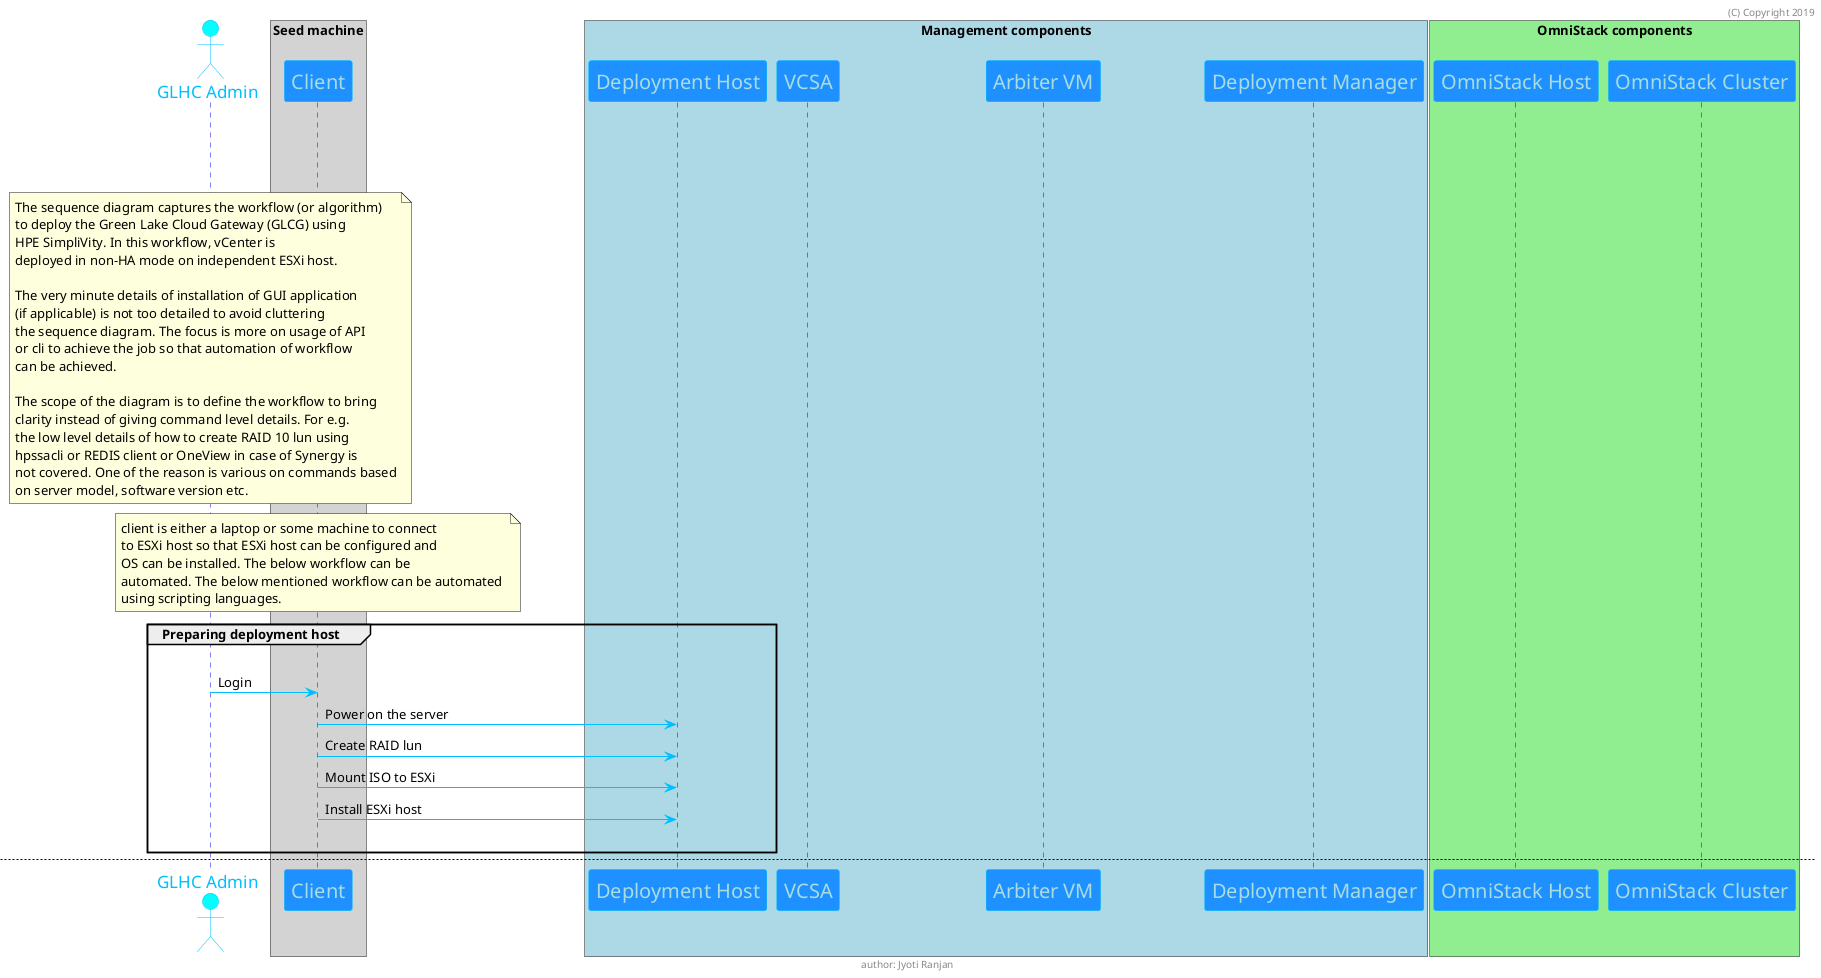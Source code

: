 @startuml


skinparam sequence {
    TitleFontSize 36
    TitleFontName Tahoma
    TitleFontColor DarkBlue


	ArrowColor DeepSkyBlue
	ActorBorderColor DeepSkyBlue
	LifeLineBorderColor blue
	LifeLineBackgroundColor #A9DCDF

	ParticipantBorderColor DeepSkyBlue
	ParticipantBackgroundColor DodgerBlue
	ParticipantFontName Impact
	ParticipantFontSize 20
	ParticipantFontColor #A9DCDF

	ActorBackgroundColor aqua
	ActorFontColor DeepSkyBlue
	ActorFontSize 17
	ActorFontName Aapex
}


header (C) Copyright 2019
footer author: Jyoti Ranjan

    |||
    |||
    |||

actor "GLHC Admin"
note over "GLHC Admin"
    The sequence diagram captures the workflow (or algorithm) 
    to deploy the Green Lake Cloud Gateway (GLCG) using
    HPE SimpliVity. In this workflow, vCenter is
    deployed in non-HA mode on independent ESXi host.

    The very minute details of installation of GUI application
    (if applicable) is not too detailed to avoid cluttering
    the sequence diagram. The focus is more on usage of API
    or cli to achieve the job so that automation of workflow
    can be achieved.

    The scope of the diagram is to define the workflow to bring
    clarity instead of giving command level details. For e.g.
    the low level details of how to create RAID 10 lun using
    hpssacli or REDIS client or OneView in case of Synergy is
    not covered. One of the reason is various on commands based
    on server model, software version etc.
end note

box "Seed machine" #LightGrey
    participant Client
end box

box "Management components" #LightBlue
    participant "Deployment Host"
    participant VCSA
    participant "Arbiter VM"
    participant "Deployment Manager"
end box

box "OmniStack components" #LightGreen
    participant "OmniStack Host"
    participant "OmniStack Cluster"
end box

note over Client
    client is either a laptop or some machine to connect
    to ESXi host so that ESXi host can be configured and
    OS can be installed. The below workflow can be
    automated. The below mentioned workflow can be automated 
    using scripting languages.
end note

group Preparing deployment host
        |||
    "GLHC Admin" -> Client: Login
    "Client" -> "Deployment Host": Power on the server
    "Client" -> "Deployment Host": Create RAID lun
    "Client" -> "Deployment Host": Mount ISO to ESXi
    "Client" -> "Deployment Host": Install ESXi host
        |||
end group


newpage

note over Client
    The below mentioned
    workflow can be automated using
    scripting languages.
end note

group Deploying management software(s)
        |||
    note over "GLHC Admin"
        It is assumed that admin is
        still logged into client mode
        to preform steps.
    end note
    "Client" -> Client: Download VCSA OVA
    "Client" -> "Deployment Host": Create VCSA appliance
    "Deployment Host" -> VCSA: VCSA is created
    "Client" -> VCSA: ssh to VCSA to verify its installation
    "Client" -> "Client": Note VCSA url
        |||
    note over Client
        It is worth to mention that "Arbiter VM"
        is a Windows 2012 R2 VM. Customer needs to be provided
        Windows OVA through offline or online mechanism. It
        needs to be decided.
    end note
    "Client" -> "Client": Download windows OVA
    "Client" -> "Deployment Host": Create "Arbiter VM"
    "Deployment Host" -> "Arbiter VM": "Arbiter VM" is created
    note over "Arbiter VM"
       It is assumed that admin is still logged into client mode
       to preform steps.  As we are going to run windows installer,
       we need to do remote login to "Arbiter VM" from
       Client and run script to install arbiter.
    end note
    "Client" -> "Client": Download Arbiter's msi
    "Client" -> "Arbiter VM": Upload Arbiter's msi
    "Client" -> "Arbiter VM": Login
    "Arbiter VM" -> "Arbiter VM": Run arbiter's msi installer to install Arbiter
        |||
    note over "Arbiter VM"
       It is assumed that admin is still logged into client mode
       to preform steps.

       Here we are going to run JAR file with parameters
       captured in yaml file. For this one needs to remote
       login to "Arbiter VM" and run the jar
       command.
    end note
    "Client" -> "Client": Download deployment manager's msi
    "Client" -> "Client": Prepare user input for OmniStack cluster configuration
    note over "Client"
        User input file contains set of parameter
        which is needed for OmniStack cluster
        creation like subnet to which OmniStack
        host needs to be discovered etc. For details,
        refer deployment guide.
    end note
    "Client" -> "Arbiter VM": Upload deployment manager's msi
    "Client" -> "Arbiter VM": Upload user input file
    "Client" -> "Arbiter VM": Login
    "Arbiter VM" -> "Arbiter VM": Run installer with input file
    "Arbiter VM" -> "Deployment Manager": Ensure installation is correct
        |||
    note over "GLHC Admin"
       It is assumed that admin is still logged into client mode
       to preform steps. As we are going to install windows plugin
       for vSphere, we can do same from Client as well.
    end note
    "Client" -> "Client": Download vSphere web-plugin installer
    "Client" -> VCSA: Upload to VCSA
    "Client" -> VCSA: Login
    VCSA -> VCSA: Install web-plugin
    VCSA -> VCSA: Restart VMware "vsphere-ui" service
        |||
    "Client" -> "Client": Verify overall deployment environment
    note over "Client"
        At this point of time, vCenter and Arbiter should
        be up and running.
    end note
        |||
end

newpage


note over "GLHC Admin"
    The below mentioned workflow can be automated using
    scripting languages.
end note


group Creating OmniStack cluster
        |||
     loop for every GLCG host
        "Client" -> "OmniStack Host": Power on
        "Client" -> "OmniStack Host": Assign static IP address
        "Client" -> "Client": Note down IP
    end
        |||
    "Client" -> "Arbiter VM": Login
    "Arbiter VM" -> "Arbiter VM": Open "Deployment Manager"
    "Arbiter VM" -> "Deployment Manager": Application is launched
    "Deployment Manager" -> "Deployment Manager": Create OmniStack cluster
    "Deployment Manager" -> "OmniStack Cluster": system initiates the process
    "Deployment Manager" -> "Deployment Manager": Feed Arbiter IP
    "Deployment Manager" -> "Deployment Manager": Scan OmniStack hosts
    "Deployment Manager" -> "Deployment Manager": Configure OmniStack
    "Deployment Manager" -> "OmniStack Cluster": system initiates the process
    "Deployment Manager" -> "Deployment Manager": Configure network
    "Deployment Manager" -> "Deployment Manager": Configure NTP
    "Deployment Manager" -> "Deployment Manager": Run tests
        |||
end group

newpage

note over "Arbiter VM"
    The below mentioned workflow can be automated using
    scripting languages.
end note

group Preparing OmniStack cluster for consumption
        |||
   note over "GLHC Admin"
        It is assumed that admin is
        still logged into client mode
        to preform steps.
   end note
   "Client" -> VCSA: Open vCenter
   VCSA -> VCSA: Create datastore
   VCSA -> "OmniStack Cluster":
   VCSA-> VCSA: Create backup policy (if desired)
   VCSA -> "OmniStack Cluster":
        |||
end group

@enduml